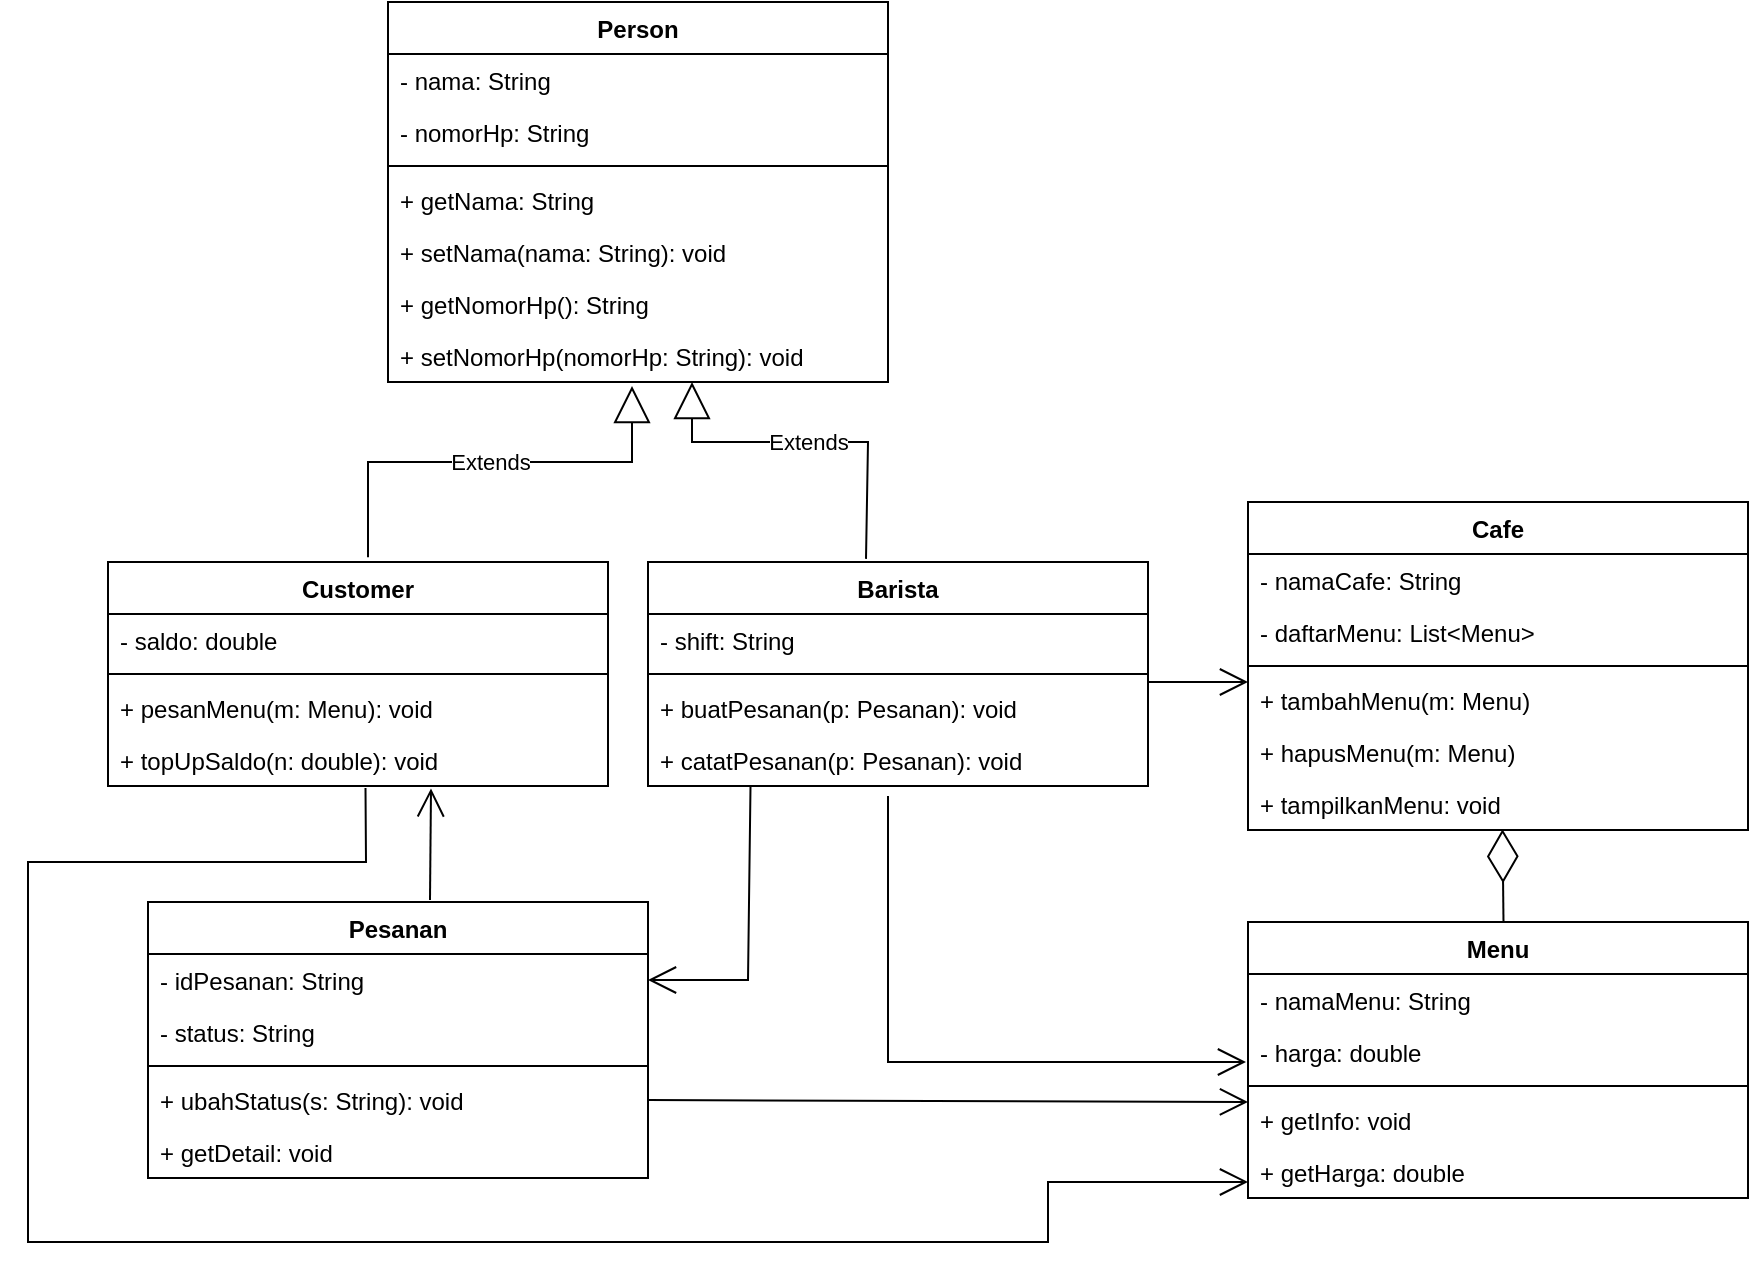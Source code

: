 <mxfile version="28.2.5">
  <diagram name="Page-1" id="GuNkPZP-iSj67hMgEH_G">
    <mxGraphModel dx="1026" dy="706" grid="1" gridSize="10" guides="1" tooltips="1" connect="1" arrows="1" fold="1" page="1" pageScale="1" pageWidth="850" pageHeight="1100" math="0" shadow="0">
      <root>
        <mxCell id="0" />
        <mxCell id="1" parent="0" />
        <mxCell id="5fcYesd38pWkmHz6zSUJ-1" value="Person" style="swimlane;fontStyle=1;align=center;verticalAlign=top;childLayout=stackLayout;horizontal=1;startSize=26;horizontalStack=0;resizeParent=1;resizeLast=0;collapsible=1;marginBottom=0;rounded=0;shadow=0;strokeWidth=1;" vertex="1" parent="1">
          <mxGeometry x="220" y="370" width="250" height="190" as="geometry">
            <mxRectangle x="230" y="140" width="160" height="26" as="alternateBounds" />
          </mxGeometry>
        </mxCell>
        <mxCell id="5fcYesd38pWkmHz6zSUJ-2" value="- nama: String" style="text;align=left;verticalAlign=top;spacingLeft=4;spacingRight=4;overflow=hidden;rotatable=0;points=[[0,0.5],[1,0.5]];portConstraint=eastwest;" vertex="1" parent="5fcYesd38pWkmHz6zSUJ-1">
          <mxGeometry y="26" width="250" height="26" as="geometry" />
        </mxCell>
        <mxCell id="5fcYesd38pWkmHz6zSUJ-4" value="- nomorHp: String" style="text;align=left;verticalAlign=top;spacingLeft=4;spacingRight=4;overflow=hidden;rotatable=0;points=[[0,0.5],[1,0.5]];portConstraint=eastwest;" vertex="1" parent="5fcYesd38pWkmHz6zSUJ-1">
          <mxGeometry y="52" width="250" height="26" as="geometry" />
        </mxCell>
        <mxCell id="5fcYesd38pWkmHz6zSUJ-3" value="" style="line;html=1;strokeWidth=1;align=left;verticalAlign=middle;spacingTop=-1;spacingLeft=3;spacingRight=3;rotatable=0;labelPosition=right;points=[];portConstraint=eastwest;" vertex="1" parent="5fcYesd38pWkmHz6zSUJ-1">
          <mxGeometry y="78" width="250" height="8" as="geometry" />
        </mxCell>
        <mxCell id="5fcYesd38pWkmHz6zSUJ-5" value="+ getNama: String" style="text;align=left;verticalAlign=top;spacingLeft=4;spacingRight=4;overflow=hidden;rotatable=0;points=[[0,0.5],[1,0.5]];portConstraint=eastwest;" vertex="1" parent="5fcYesd38pWkmHz6zSUJ-1">
          <mxGeometry y="86" width="250" height="26" as="geometry" />
        </mxCell>
        <mxCell id="5fcYesd38pWkmHz6zSUJ-6" value="+ setNama(nama: String): void" style="text;align=left;verticalAlign=top;spacingLeft=4;spacingRight=4;overflow=hidden;rotatable=0;points=[[0,0.5],[1,0.5]];portConstraint=eastwest;" vertex="1" parent="5fcYesd38pWkmHz6zSUJ-1">
          <mxGeometry y="112" width="250" height="26" as="geometry" />
        </mxCell>
        <mxCell id="5fcYesd38pWkmHz6zSUJ-7" value="+ getNomorHp(): String" style="text;align=left;verticalAlign=top;spacingLeft=4;spacingRight=4;overflow=hidden;rotatable=0;points=[[0,0.5],[1,0.5]];portConstraint=eastwest;" vertex="1" parent="5fcYesd38pWkmHz6zSUJ-1">
          <mxGeometry y="138" width="250" height="26" as="geometry" />
        </mxCell>
        <mxCell id="5fcYesd38pWkmHz6zSUJ-8" value="+ setNomorHp(nomorHp: String): void" style="text;align=left;verticalAlign=top;spacingLeft=4;spacingRight=4;overflow=hidden;rotatable=0;points=[[0,0.5],[1,0.5]];portConstraint=eastwest;" vertex="1" parent="5fcYesd38pWkmHz6zSUJ-1">
          <mxGeometry y="164" width="250" height="26" as="geometry" />
        </mxCell>
        <mxCell id="5fcYesd38pWkmHz6zSUJ-9" value="Customer" style="swimlane;fontStyle=1;align=center;verticalAlign=top;childLayout=stackLayout;horizontal=1;startSize=26;horizontalStack=0;resizeParent=1;resizeLast=0;collapsible=1;marginBottom=0;rounded=0;shadow=0;strokeWidth=1;" vertex="1" parent="1">
          <mxGeometry x="80" y="650" width="250" height="112" as="geometry">
            <mxRectangle x="230" y="140" width="160" height="26" as="alternateBounds" />
          </mxGeometry>
        </mxCell>
        <mxCell id="5fcYesd38pWkmHz6zSUJ-10" value="- saldo: double" style="text;align=left;verticalAlign=top;spacingLeft=4;spacingRight=4;overflow=hidden;rotatable=0;points=[[0,0.5],[1,0.5]];portConstraint=eastwest;" vertex="1" parent="5fcYesd38pWkmHz6zSUJ-9">
          <mxGeometry y="26" width="250" height="26" as="geometry" />
        </mxCell>
        <mxCell id="5fcYesd38pWkmHz6zSUJ-12" value="" style="line;html=1;strokeWidth=1;align=left;verticalAlign=middle;spacingTop=-1;spacingLeft=3;spacingRight=3;rotatable=0;labelPosition=right;points=[];portConstraint=eastwest;" vertex="1" parent="5fcYesd38pWkmHz6zSUJ-9">
          <mxGeometry y="52" width="250" height="8" as="geometry" />
        </mxCell>
        <mxCell id="5fcYesd38pWkmHz6zSUJ-13" value="+ pesanMenu(m: Menu): void" style="text;align=left;verticalAlign=top;spacingLeft=4;spacingRight=4;overflow=hidden;rotatable=0;points=[[0,0.5],[1,0.5]];portConstraint=eastwest;" vertex="1" parent="5fcYesd38pWkmHz6zSUJ-9">
          <mxGeometry y="60" width="250" height="26" as="geometry" />
        </mxCell>
        <mxCell id="5fcYesd38pWkmHz6zSUJ-14" value="+ topUpSaldo(n: double): void" style="text;align=left;verticalAlign=top;spacingLeft=4;spacingRight=4;overflow=hidden;rotatable=0;points=[[0,0.5],[1,0.5]];portConstraint=eastwest;" vertex="1" parent="5fcYesd38pWkmHz6zSUJ-9">
          <mxGeometry y="86" width="250" height="26" as="geometry" />
        </mxCell>
        <mxCell id="5fcYesd38pWkmHz6zSUJ-17" value="Barista" style="swimlane;fontStyle=1;align=center;verticalAlign=top;childLayout=stackLayout;horizontal=1;startSize=26;horizontalStack=0;resizeParent=1;resizeLast=0;collapsible=1;marginBottom=0;rounded=0;shadow=0;strokeWidth=1;" vertex="1" parent="1">
          <mxGeometry x="350" y="650" width="250" height="112" as="geometry">
            <mxRectangle x="230" y="140" width="160" height="26" as="alternateBounds" />
          </mxGeometry>
        </mxCell>
        <mxCell id="5fcYesd38pWkmHz6zSUJ-18" value="- shift: String" style="text;align=left;verticalAlign=top;spacingLeft=4;spacingRight=4;overflow=hidden;rotatable=0;points=[[0,0.5],[1,0.5]];portConstraint=eastwest;" vertex="1" parent="5fcYesd38pWkmHz6zSUJ-17">
          <mxGeometry y="26" width="250" height="26" as="geometry" />
        </mxCell>
        <mxCell id="5fcYesd38pWkmHz6zSUJ-19" value="" style="line;html=1;strokeWidth=1;align=left;verticalAlign=middle;spacingTop=-1;spacingLeft=3;spacingRight=3;rotatable=0;labelPosition=right;points=[];portConstraint=eastwest;" vertex="1" parent="5fcYesd38pWkmHz6zSUJ-17">
          <mxGeometry y="52" width="250" height="8" as="geometry" />
        </mxCell>
        <mxCell id="5fcYesd38pWkmHz6zSUJ-20" value="+ buatPesanan(p: Pesanan): void" style="text;align=left;verticalAlign=top;spacingLeft=4;spacingRight=4;overflow=hidden;rotatable=0;points=[[0,0.5],[1,0.5]];portConstraint=eastwest;" vertex="1" parent="5fcYesd38pWkmHz6zSUJ-17">
          <mxGeometry y="60" width="250" height="26" as="geometry" />
        </mxCell>
        <mxCell id="5fcYesd38pWkmHz6zSUJ-21" value="+ catatPesanan(p: Pesanan): void" style="text;align=left;verticalAlign=top;spacingLeft=4;spacingRight=4;overflow=hidden;rotatable=0;points=[[0,0.5],[1,0.5]];portConstraint=eastwest;" vertex="1" parent="5fcYesd38pWkmHz6zSUJ-17">
          <mxGeometry y="86" width="250" height="26" as="geometry" />
        </mxCell>
        <mxCell id="5fcYesd38pWkmHz6zSUJ-22" value="Pesanan" style="swimlane;fontStyle=1;align=center;verticalAlign=top;childLayout=stackLayout;horizontal=1;startSize=26;horizontalStack=0;resizeParent=1;resizeLast=0;collapsible=1;marginBottom=0;rounded=0;shadow=0;strokeWidth=1;" vertex="1" parent="1">
          <mxGeometry x="100" y="820" width="250" height="138" as="geometry">
            <mxRectangle x="230" y="140" width="160" height="26" as="alternateBounds" />
          </mxGeometry>
        </mxCell>
        <mxCell id="5fcYesd38pWkmHz6zSUJ-23" value="- idPesanan: String" style="text;align=left;verticalAlign=top;spacingLeft=4;spacingRight=4;overflow=hidden;rotatable=0;points=[[0,0.5],[1,0.5]];portConstraint=eastwest;" vertex="1" parent="5fcYesd38pWkmHz6zSUJ-22">
          <mxGeometry y="26" width="250" height="26" as="geometry" />
        </mxCell>
        <mxCell id="5fcYesd38pWkmHz6zSUJ-25" value="- status: String" style="text;align=left;verticalAlign=top;spacingLeft=4;spacingRight=4;overflow=hidden;rotatable=0;points=[[0,0.5],[1,0.5]];portConstraint=eastwest;" vertex="1" parent="5fcYesd38pWkmHz6zSUJ-22">
          <mxGeometry y="52" width="250" height="26" as="geometry" />
        </mxCell>
        <mxCell id="5fcYesd38pWkmHz6zSUJ-24" value="" style="line;html=1;strokeWidth=1;align=left;verticalAlign=middle;spacingTop=-1;spacingLeft=3;spacingRight=3;rotatable=0;labelPosition=right;points=[];portConstraint=eastwest;" vertex="1" parent="5fcYesd38pWkmHz6zSUJ-22">
          <mxGeometry y="78" width="250" height="8" as="geometry" />
        </mxCell>
        <mxCell id="5fcYesd38pWkmHz6zSUJ-26" value="+ ubahStatus(s: String): void" style="text;align=left;verticalAlign=top;spacingLeft=4;spacingRight=4;overflow=hidden;rotatable=0;points=[[0,0.5],[1,0.5]];portConstraint=eastwest;" vertex="1" parent="5fcYesd38pWkmHz6zSUJ-22">
          <mxGeometry y="86" width="250" height="26" as="geometry" />
        </mxCell>
        <mxCell id="5fcYesd38pWkmHz6zSUJ-27" value="+ getDetail: void" style="text;align=left;verticalAlign=top;spacingLeft=4;spacingRight=4;overflow=hidden;rotatable=0;points=[[0,0.5],[1,0.5]];portConstraint=eastwest;" vertex="1" parent="5fcYesd38pWkmHz6zSUJ-22">
          <mxGeometry y="112" width="250" height="26" as="geometry" />
        </mxCell>
        <mxCell id="5fcYesd38pWkmHz6zSUJ-28" value="Menu" style="swimlane;fontStyle=1;align=center;verticalAlign=top;childLayout=stackLayout;horizontal=1;startSize=26;horizontalStack=0;resizeParent=1;resizeLast=0;collapsible=1;marginBottom=0;rounded=0;shadow=0;strokeWidth=1;" vertex="1" parent="1">
          <mxGeometry x="650" y="830" width="250" height="138" as="geometry">
            <mxRectangle x="230" y="140" width="160" height="26" as="alternateBounds" />
          </mxGeometry>
        </mxCell>
        <mxCell id="5fcYesd38pWkmHz6zSUJ-29" value="- namaMenu: String" style="text;align=left;verticalAlign=top;spacingLeft=4;spacingRight=4;overflow=hidden;rotatable=0;points=[[0,0.5],[1,0.5]];portConstraint=eastwest;" vertex="1" parent="5fcYesd38pWkmHz6zSUJ-28">
          <mxGeometry y="26" width="250" height="26" as="geometry" />
        </mxCell>
        <mxCell id="5fcYesd38pWkmHz6zSUJ-30" value="- harga: double" style="text;align=left;verticalAlign=top;spacingLeft=4;spacingRight=4;overflow=hidden;rotatable=0;points=[[0,0.5],[1,0.5]];portConstraint=eastwest;" vertex="1" parent="5fcYesd38pWkmHz6zSUJ-28">
          <mxGeometry y="52" width="250" height="26" as="geometry" />
        </mxCell>
        <mxCell id="5fcYesd38pWkmHz6zSUJ-31" value="" style="line;html=1;strokeWidth=1;align=left;verticalAlign=middle;spacingTop=-1;spacingLeft=3;spacingRight=3;rotatable=0;labelPosition=right;points=[];portConstraint=eastwest;" vertex="1" parent="5fcYesd38pWkmHz6zSUJ-28">
          <mxGeometry y="78" width="250" height="8" as="geometry" />
        </mxCell>
        <mxCell id="5fcYesd38pWkmHz6zSUJ-32" value="+ getInfo: void" style="text;align=left;verticalAlign=top;spacingLeft=4;spacingRight=4;overflow=hidden;rotatable=0;points=[[0,0.5],[1,0.5]];portConstraint=eastwest;" vertex="1" parent="5fcYesd38pWkmHz6zSUJ-28">
          <mxGeometry y="86" width="250" height="26" as="geometry" />
        </mxCell>
        <mxCell id="5fcYesd38pWkmHz6zSUJ-33" value="+ getHarga: double" style="text;align=left;verticalAlign=top;spacingLeft=4;spacingRight=4;overflow=hidden;rotatable=0;points=[[0,0.5],[1,0.5]];portConstraint=eastwest;" vertex="1" parent="5fcYesd38pWkmHz6zSUJ-28">
          <mxGeometry y="112" width="250" height="26" as="geometry" />
        </mxCell>
        <mxCell id="5fcYesd38pWkmHz6zSUJ-34" value="Cafe" style="swimlane;fontStyle=1;align=center;verticalAlign=top;childLayout=stackLayout;horizontal=1;startSize=26;horizontalStack=0;resizeParent=1;resizeLast=0;collapsible=1;marginBottom=0;rounded=0;shadow=0;strokeWidth=1;" vertex="1" parent="1">
          <mxGeometry x="650" y="620" width="250" height="164" as="geometry">
            <mxRectangle x="230" y="140" width="160" height="26" as="alternateBounds" />
          </mxGeometry>
        </mxCell>
        <mxCell id="5fcYesd38pWkmHz6zSUJ-35" value="- namaCafe: String" style="text;align=left;verticalAlign=top;spacingLeft=4;spacingRight=4;overflow=hidden;rotatable=0;points=[[0,0.5],[1,0.5]];portConstraint=eastwest;" vertex="1" parent="5fcYesd38pWkmHz6zSUJ-34">
          <mxGeometry y="26" width="250" height="26" as="geometry" />
        </mxCell>
        <mxCell id="5fcYesd38pWkmHz6zSUJ-36" value="- daftarMenu: List&lt;Menu&gt;" style="text;align=left;verticalAlign=top;spacingLeft=4;spacingRight=4;overflow=hidden;rotatable=0;points=[[0,0.5],[1,0.5]];portConstraint=eastwest;" vertex="1" parent="5fcYesd38pWkmHz6zSUJ-34">
          <mxGeometry y="52" width="250" height="26" as="geometry" />
        </mxCell>
        <mxCell id="5fcYesd38pWkmHz6zSUJ-37" value="" style="line;html=1;strokeWidth=1;align=left;verticalAlign=middle;spacingTop=-1;spacingLeft=3;spacingRight=3;rotatable=0;labelPosition=right;points=[];portConstraint=eastwest;" vertex="1" parent="5fcYesd38pWkmHz6zSUJ-34">
          <mxGeometry y="78" width="250" height="8" as="geometry" />
        </mxCell>
        <mxCell id="5fcYesd38pWkmHz6zSUJ-38" value="+ tambahMenu(m: Menu)" style="text;align=left;verticalAlign=top;spacingLeft=4;spacingRight=4;overflow=hidden;rotatable=0;points=[[0,0.5],[1,0.5]];portConstraint=eastwest;" vertex="1" parent="5fcYesd38pWkmHz6zSUJ-34">
          <mxGeometry y="86" width="250" height="26" as="geometry" />
        </mxCell>
        <mxCell id="5fcYesd38pWkmHz6zSUJ-39" value="+ hapusMenu(m: Menu)" style="text;align=left;verticalAlign=top;spacingLeft=4;spacingRight=4;overflow=hidden;rotatable=0;points=[[0,0.5],[1,0.5]];portConstraint=eastwest;" vertex="1" parent="5fcYesd38pWkmHz6zSUJ-34">
          <mxGeometry y="112" width="250" height="26" as="geometry" />
        </mxCell>
        <mxCell id="5fcYesd38pWkmHz6zSUJ-40" value="+ tampilkanMenu: void" style="text;align=left;verticalAlign=top;spacingLeft=4;spacingRight=4;overflow=hidden;rotatable=0;points=[[0,0.5],[1,0.5]];portConstraint=eastwest;" vertex="1" parent="5fcYesd38pWkmHz6zSUJ-34">
          <mxGeometry y="138" width="250" height="26" as="geometry" />
        </mxCell>
        <mxCell id="5fcYesd38pWkmHz6zSUJ-41" value="Extends" style="endArrow=block;endSize=16;endFill=0;html=1;rounded=0;exitX=0.52;exitY=-0.021;exitDx=0;exitDy=0;exitPerimeter=0;" edge="1" parent="1" source="5fcYesd38pWkmHz6zSUJ-9">
          <mxGeometry width="160" relative="1" as="geometry">
            <mxPoint x="310" y="530" as="sourcePoint" />
            <mxPoint x="342" y="562" as="targetPoint" />
            <Array as="points">
              <mxPoint x="210" y="600" />
              <mxPoint x="342" y="600" />
            </Array>
          </mxGeometry>
        </mxCell>
        <mxCell id="5fcYesd38pWkmHz6zSUJ-42" value="Extends" style="endArrow=block;endSize=16;endFill=0;html=1;rounded=0;exitX=0.436;exitY=-0.014;exitDx=0;exitDy=0;exitPerimeter=0;" edge="1" parent="1" source="5fcYesd38pWkmHz6zSUJ-17">
          <mxGeometry width="160" relative="1" as="geometry">
            <mxPoint x="240" y="646" as="sourcePoint" />
            <mxPoint x="372" y="560" as="targetPoint" />
            <Array as="points">
              <mxPoint x="460" y="590" />
              <mxPoint x="372" y="590" />
            </Array>
          </mxGeometry>
        </mxCell>
        <mxCell id="5fcYesd38pWkmHz6zSUJ-43" value="" style="endArrow=diamondThin;endFill=0;endSize=24;html=1;rounded=0;entryX=0.509;entryY=0.987;entryDx=0;entryDy=0;entryPerimeter=0;exitX=0.511;exitY=0.002;exitDx=0;exitDy=0;exitPerimeter=0;" edge="1" parent="1" source="5fcYesd38pWkmHz6zSUJ-28" target="5fcYesd38pWkmHz6zSUJ-40">
          <mxGeometry width="160" relative="1" as="geometry">
            <mxPoint x="537" y="1040" as="sourcePoint" />
            <mxPoint x="470" y="810" as="targetPoint" />
          </mxGeometry>
        </mxCell>
        <mxCell id="5fcYesd38pWkmHz6zSUJ-45" value="" style="endArrow=open;endFill=1;endSize=12;html=1;rounded=0;exitX=1;exitY=1;exitDx=0;exitDy=0;exitPerimeter=0;entryX=0;entryY=0.154;entryDx=0;entryDy=0;entryPerimeter=0;" edge="1" parent="1" source="5fcYesd38pWkmHz6zSUJ-19" target="5fcYesd38pWkmHz6zSUJ-38">
          <mxGeometry width="160" relative="1" as="geometry">
            <mxPoint x="380" y="830" as="sourcePoint" />
            <mxPoint x="540" y="830" as="targetPoint" />
          </mxGeometry>
        </mxCell>
        <mxCell id="5fcYesd38pWkmHz6zSUJ-46" value="" style="endArrow=open;endFill=1;endSize=12;html=1;rounded=0;exitX=0.48;exitY=1.192;exitDx=0;exitDy=0;exitPerimeter=0;" edge="1" parent="1" source="5fcYesd38pWkmHz6zSUJ-21">
          <mxGeometry width="160" relative="1" as="geometry">
            <mxPoint x="380" y="660" as="sourcePoint" />
            <mxPoint x="649" y="900" as="targetPoint" />
            <Array as="points">
              <mxPoint x="470" y="900" />
            </Array>
          </mxGeometry>
        </mxCell>
        <mxCell id="5fcYesd38pWkmHz6zSUJ-47" value="" style="endArrow=open;endFill=1;endSize=12;html=1;rounded=0;exitX=0.515;exitY=1.04;exitDx=0;exitDy=0;exitPerimeter=0;entryX=0;entryY=0.692;entryDx=0;entryDy=0;entryPerimeter=0;" edge="1" parent="1" source="5fcYesd38pWkmHz6zSUJ-14" target="5fcYesd38pWkmHz6zSUJ-33">
          <mxGeometry width="160" relative="1" as="geometry">
            <mxPoint x="213.0" y="764.002" as="sourcePoint" />
            <mxPoint x="640" y="960" as="targetPoint" />
            <Array as="points">
              <mxPoint x="209" y="800" />
              <mxPoint x="40" y="800" />
              <mxPoint x="40" y="990" />
              <mxPoint x="550" y="990" />
              <mxPoint x="550" y="960" />
            </Array>
          </mxGeometry>
        </mxCell>
        <mxCell id="5fcYesd38pWkmHz6zSUJ-48" value="" style="endArrow=open;endFill=1;endSize=12;html=1;rounded=0;exitX=0.205;exitY=1.051;exitDx=0;exitDy=0;exitPerimeter=0;entryX=1;entryY=0.5;entryDx=0;entryDy=0;" edge="1" parent="1" target="5fcYesd38pWkmHz6zSUJ-23">
          <mxGeometry width="160" relative="1" as="geometry">
            <mxPoint x="401.25" y="762.326" as="sourcePoint" />
            <mxPoint x="350" y="858" as="targetPoint" />
            <Array as="points">
              <mxPoint x="400" y="859" />
            </Array>
          </mxGeometry>
        </mxCell>
        <mxCell id="5fcYesd38pWkmHz6zSUJ-49" value="" style="endArrow=open;endFill=1;endSize=12;html=1;rounded=0;exitX=0.564;exitY=-0.007;exitDx=0;exitDy=0;exitPerimeter=0;entryX=0.646;entryY=1.046;entryDx=0;entryDy=0;entryPerimeter=0;" edge="1" parent="1" source="5fcYesd38pWkmHz6zSUJ-22" target="5fcYesd38pWkmHz6zSUJ-14">
          <mxGeometry width="160" relative="1" as="geometry">
            <mxPoint x="250" y="800" as="sourcePoint" />
            <mxPoint x="410" y="800" as="targetPoint" />
          </mxGeometry>
        </mxCell>
        <mxCell id="5fcYesd38pWkmHz6zSUJ-50" value="" style="endArrow=open;endFill=1;endSize=12;html=1;rounded=0;exitX=1;exitY=0.5;exitDx=0;exitDy=0;entryX=0;entryY=0.154;entryDx=0;entryDy=0;entryPerimeter=0;" edge="1" parent="1" source="5fcYesd38pWkmHz6zSUJ-26" target="5fcYesd38pWkmHz6zSUJ-32">
          <mxGeometry width="160" relative="1" as="geometry">
            <mxPoint x="250" y="800" as="sourcePoint" />
            <mxPoint x="590" y="910" as="targetPoint" />
          </mxGeometry>
        </mxCell>
      </root>
    </mxGraphModel>
  </diagram>
</mxfile>
